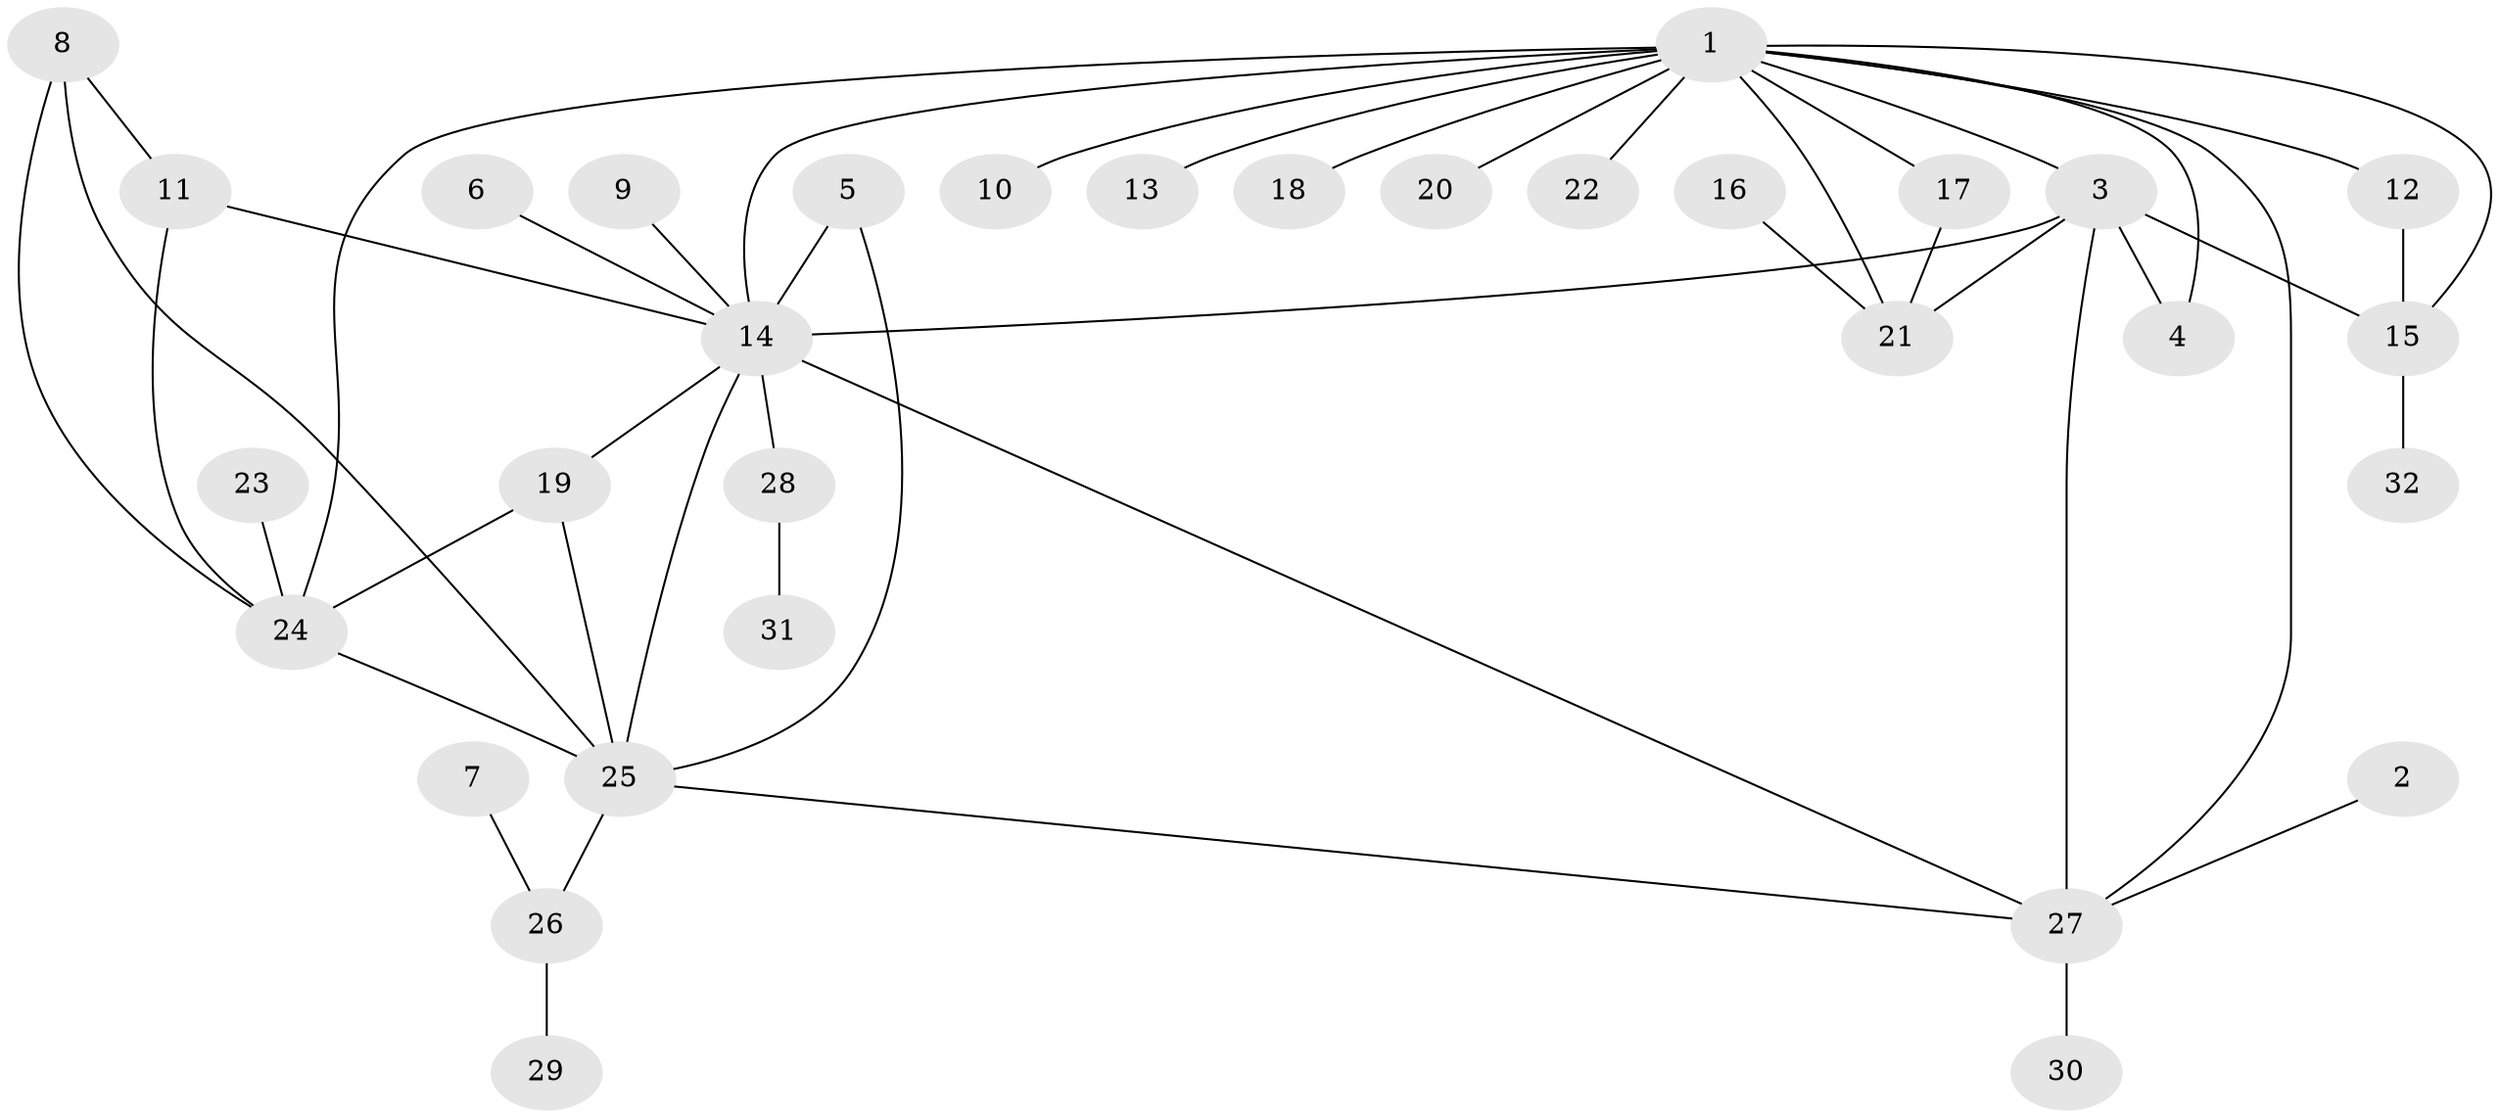 // original degree distribution, {10: 0.015873015873015872, 5: 0.07936507936507936, 4: 0.031746031746031744, 2: 0.2698412698412698, 9: 0.015873015873015872, 6: 0.047619047619047616, 7: 0.015873015873015872, 8: 0.031746031746031744, 3: 0.06349206349206349, 1: 0.42857142857142855}
// Generated by graph-tools (version 1.1) at 2025/26/03/09/25 03:26:45]
// undirected, 32 vertices, 47 edges
graph export_dot {
graph [start="1"]
  node [color=gray90,style=filled];
  1;
  2;
  3;
  4;
  5;
  6;
  7;
  8;
  9;
  10;
  11;
  12;
  13;
  14;
  15;
  16;
  17;
  18;
  19;
  20;
  21;
  22;
  23;
  24;
  25;
  26;
  27;
  28;
  29;
  30;
  31;
  32;
  1 -- 3 [weight=1.0];
  1 -- 4 [weight=1.0];
  1 -- 10 [weight=1.0];
  1 -- 12 [weight=1.0];
  1 -- 13 [weight=1.0];
  1 -- 14 [weight=1.0];
  1 -- 15 [weight=1.0];
  1 -- 17 [weight=2.0];
  1 -- 18 [weight=1.0];
  1 -- 20 [weight=1.0];
  1 -- 21 [weight=1.0];
  1 -- 22 [weight=1.0];
  1 -- 24 [weight=2.0];
  1 -- 27 [weight=1.0];
  2 -- 27 [weight=1.0];
  3 -- 4 [weight=1.0];
  3 -- 14 [weight=3.0];
  3 -- 15 [weight=1.0];
  3 -- 21 [weight=1.0];
  3 -- 27 [weight=1.0];
  5 -- 14 [weight=1.0];
  5 -- 25 [weight=1.0];
  6 -- 14 [weight=1.0];
  7 -- 26 [weight=1.0];
  8 -- 11 [weight=1.0];
  8 -- 24 [weight=1.0];
  8 -- 25 [weight=1.0];
  9 -- 14 [weight=1.0];
  11 -- 14 [weight=1.0];
  11 -- 24 [weight=2.0];
  12 -- 15 [weight=1.0];
  14 -- 19 [weight=1.0];
  14 -- 25 [weight=1.0];
  14 -- 27 [weight=1.0];
  14 -- 28 [weight=1.0];
  15 -- 32 [weight=1.0];
  16 -- 21 [weight=1.0];
  17 -- 21 [weight=1.0];
  19 -- 24 [weight=1.0];
  19 -- 25 [weight=1.0];
  23 -- 24 [weight=1.0];
  24 -- 25 [weight=1.0];
  25 -- 26 [weight=1.0];
  25 -- 27 [weight=1.0];
  26 -- 29 [weight=1.0];
  27 -- 30 [weight=1.0];
  28 -- 31 [weight=1.0];
}
